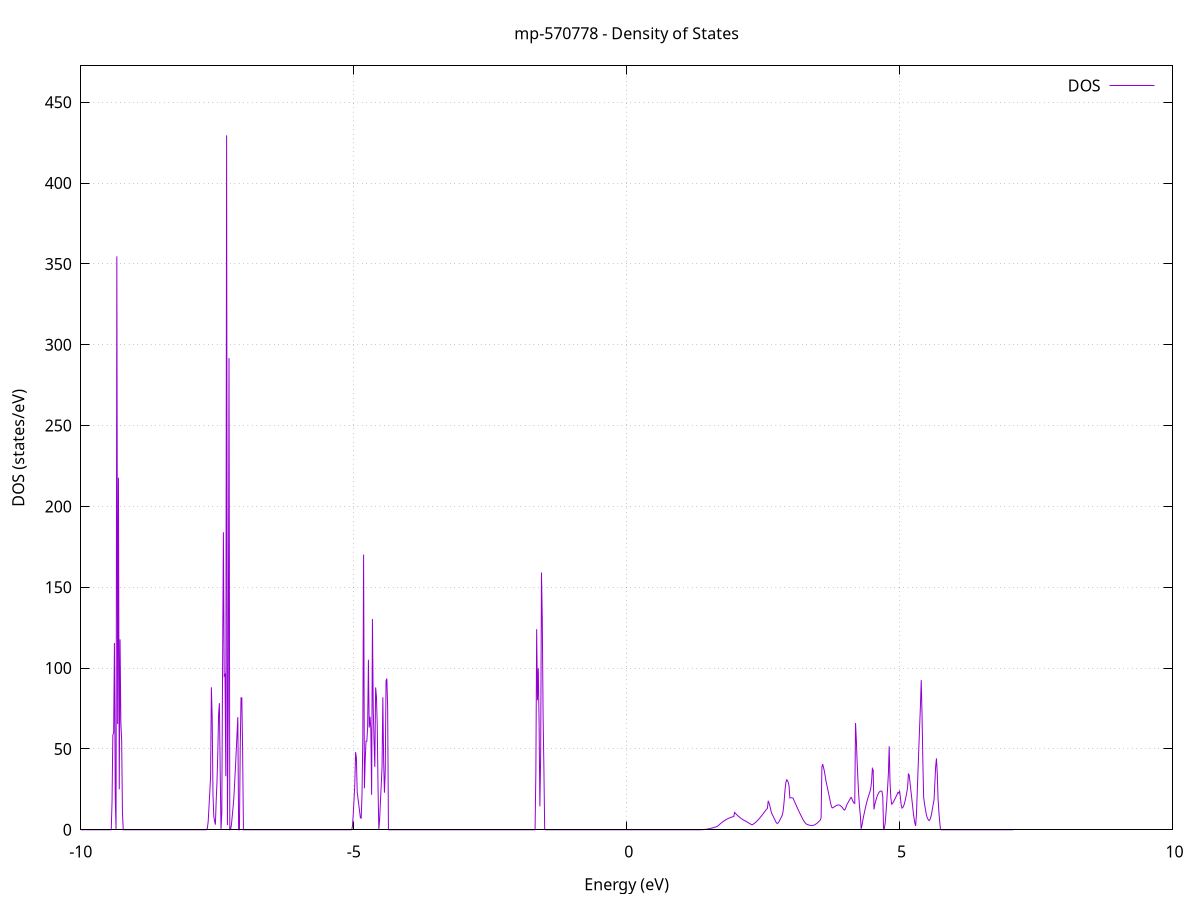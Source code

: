 set title 'mp-570778 - Density of States'
set xlabel 'Energy (eV)'
set ylabel 'DOS (states/eV)'
set grid
set xrange [-10:10]
set yrange [0:472.483]
set xzeroaxis lt -1
set terminal png size 800,600
set output 'mp-570778_dos_gnuplot.png'
plot '-' using 1:2 with lines title 'DOS'
-22.270700 0.000000
-22.256000 0.000000
-22.241400 0.000000
-22.226700 0.000000
-22.212000 0.000000
-22.197300 0.000000
-22.182700 0.000000
-22.168000 0.000000
-22.153300 0.000000
-22.138600 0.000000
-22.123900 0.000000
-22.109300 0.000000
-22.094600 0.000000
-22.079900 0.000000
-22.065200 0.000000
-22.050600 0.000000
-22.035900 0.000000
-22.021200 0.000000
-22.006500 0.000000
-21.991800 0.000000
-21.977200 0.000000
-21.962500 0.000000
-21.947800 0.000000
-21.933100 0.000000
-21.918500 0.000000
-21.903800 0.000000
-21.889100 0.000000
-21.874400 0.000000
-21.859700 0.000000
-21.845100 0.000000
-21.830400 0.000000
-21.815700 0.000000
-21.801000 0.000000
-21.786400 0.000000
-21.771700 0.000000
-21.757000 0.000000
-21.742300 0.000000
-21.727600 0.000000
-21.713000 0.000000
-21.698300 0.000000
-21.683600 0.000000
-21.668900 0.000000
-21.654300 0.000000
-21.639600 0.000000
-21.624900 0.000000
-21.610200 0.000000
-21.595500 0.000000
-21.580900 0.000000
-21.566200 0.000000
-21.551500 0.000000
-21.536800 0.000000
-21.522200 0.000000
-21.507500 0.000000
-21.492800 0.000000
-21.478100 0.000000
-21.463400 0.000000
-21.448800 0.000000
-21.434100 0.000000
-21.419400 0.000000
-21.404700 0.000000
-21.390100 0.000000
-21.375400 0.000000
-21.360700 0.000000
-21.346000 0.000000
-21.331300 0.000000
-21.316700 0.000000
-21.302000 0.000000
-21.287300 0.000000
-21.272600 0.000000
-21.258000 0.000000
-21.243300 0.000000
-21.228600 0.000000
-21.213900 0.000000
-21.199200 0.000000
-21.184600 0.000000
-21.169900 0.000000
-21.155200 0.000000
-21.140500 0.000000
-21.125900 0.000000
-21.111200 0.000000
-21.096500 0.000000
-21.081800 0.000000
-21.067100 0.000000
-21.052500 0.000000
-21.037800 0.000000
-21.023100 0.000000
-21.008400 0.000000
-20.993800 0.000000
-20.979100 0.000000
-20.964400 0.000000
-20.949700 0.000000
-20.935000 2.408200
-20.920400 315.990800
-20.905700 2.326400
-20.891000 109.836300
-20.876300 533.046800
-20.861600 0.000000
-20.847000 0.000000
-20.832300 0.000000
-20.817600 0.000000
-20.802900 0.000000
-20.788300 0.000000
-20.773600 0.000000
-20.758900 0.000000
-20.744200 0.000000
-20.729500 0.000000
-20.714900 0.000000
-20.700200 0.000000
-20.685500 0.000000
-20.670800 0.000000
-20.656200 0.000000
-20.641500 0.000000
-20.626800 0.000000
-20.612100 0.000000
-20.597400 0.000000
-20.582800 0.000000
-20.568100 0.000000
-20.553400 0.000000
-20.538700 0.000000
-20.524100 0.000000
-20.509400 0.000000
-20.494700 0.000000
-20.480000 0.000000
-20.465300 0.000000
-20.450700 0.000000
-20.436000 0.000000
-20.421300 0.000000
-20.406600 0.000000
-20.392000 0.000000
-20.377300 0.000000
-20.362600 0.000000
-20.347900 0.000000
-20.333200 0.000000
-20.318600 0.000000
-20.303900 0.000000
-20.289200 0.000000
-20.274500 0.000000
-20.259900 0.000000
-20.245200 0.000000
-20.230500 0.000000
-20.215800 0.000000
-20.201100 0.000000
-20.186500 0.000000
-20.171800 0.000000
-20.157100 0.000000
-20.142400 0.000000
-20.127800 0.000000
-20.113100 0.000000
-20.098400 0.000000
-20.083700 0.000000
-20.069000 0.000000
-20.054400 0.000000
-20.039700 0.000000
-20.025000 0.000000
-20.010300 0.000000
-19.995700 0.000000
-19.981000 0.000000
-19.966300 0.000000
-19.951600 0.000000
-19.936900 0.000000
-19.922300 0.000000
-19.907600 0.000000
-19.892900 0.000000
-19.878200 0.000000
-19.863600 0.000000
-19.848900 0.000000
-19.834200 0.000000
-19.819500 0.000000
-19.804800 0.000000
-19.790200 0.000000
-19.775500 0.000000
-19.760800 0.000000
-19.746100 0.000000
-19.731500 0.000000
-19.716800 0.000000
-19.702100 0.000000
-19.687400 0.000000
-19.672700 0.000000
-19.658100 0.000000
-19.643400 0.000000
-19.628700 0.000000
-19.614000 0.000000
-19.599400 0.000000
-19.584700 0.000000
-19.570000 0.000000
-19.555300 0.000000
-19.540600 0.000000
-19.526000 0.000000
-19.511300 0.000000
-19.496600 0.000000
-19.481900 0.000000
-19.467300 0.000000
-19.452600 0.000000
-19.437900 0.000000
-19.423200 0.000000
-19.408500 0.000000
-19.393900 0.000000
-19.379200 0.000000
-19.364500 0.000000
-19.349800 0.000000
-19.335200 0.000000
-19.320500 0.000000
-19.305800 0.000000
-19.291100 0.000000
-19.276400 0.000000
-19.261800 0.000000
-19.247100 0.000000
-19.232400 0.000000
-19.217700 0.000000
-19.203100 0.000000
-19.188400 0.000000
-19.173700 0.000000
-19.159000 0.000000
-19.144300 0.000000
-19.129700 0.000000
-19.115000 0.000000
-19.100300 0.000000
-19.085600 0.000000
-19.071000 0.000000
-19.056300 0.000000
-19.041600 0.000000
-19.026900 0.000000
-19.012200 0.000000
-18.997600 0.000000
-18.982900 0.000000
-18.968200 0.000000
-18.953500 0.000000
-18.938900 0.000000
-18.924200 0.000000
-18.909500 0.000000
-18.894800 0.000000
-18.880100 0.000000
-18.865500 0.000000
-18.850800 0.000000
-18.836100 0.000000
-18.821400 0.000000
-18.806800 0.000000
-18.792100 0.000000
-18.777400 0.000000
-18.762700 0.000000
-18.748000 0.000000
-18.733400 0.000000
-18.718700 0.000000
-18.704000 0.000000
-18.689300 0.000000
-18.674600 0.000000
-18.660000 0.000000
-18.645300 0.000000
-18.630600 0.000000
-18.615900 0.000000
-18.601300 0.000000
-18.586600 0.000000
-18.571900 0.000000
-18.557200 0.000000
-18.542500 0.000000
-18.527900 0.000000
-18.513200 0.000000
-18.498500 0.000000
-18.483800 0.000000
-18.469200 0.000000
-18.454500 0.000000
-18.439800 0.000000
-18.425100 0.000000
-18.410400 0.000000
-18.395800 0.000000
-18.381100 0.000000
-18.366400 0.000000
-18.351700 0.000000
-18.337100 0.000000
-18.322400 0.000000
-18.307700 0.000000
-18.293000 0.000000
-18.278300 0.000000
-18.263700 0.000000
-18.249000 0.000000
-18.234300 0.000000
-18.219600 0.000000
-18.205000 0.000000
-18.190300 0.000000
-18.175600 0.000000
-18.160900 0.000000
-18.146200 0.000000
-18.131600 0.000000
-18.116900 0.000000
-18.102200 0.000000
-18.087500 0.000000
-18.072900 0.000000
-18.058200 0.000000
-18.043500 0.000000
-18.028800 0.000000
-18.014100 0.000000
-17.999500 0.000000
-17.984800 0.000000
-17.970100 0.000000
-17.955400 0.000000
-17.940800 0.000000
-17.926100 0.000000
-17.911400 0.000000
-17.896700 0.000000
-17.882000 0.000000
-17.867400 0.000000
-17.852700 0.000000
-17.838000 0.000000
-17.823300 0.000000
-17.808700 0.000000
-17.794000 0.000000
-17.779300 0.000000
-17.764600 0.000000
-17.749900 0.000000
-17.735300 0.000000
-17.720600 0.000000
-17.705900 0.000000
-17.691200 0.000000
-17.676600 0.000000
-17.661900 0.000000
-17.647200 0.000000
-17.632500 0.000000
-17.617800 0.000000
-17.603200 0.000000
-17.588500 0.000000
-17.573800 0.000000
-17.559100 0.000000
-17.544500 0.000000
-17.529800 0.000000
-17.515100 0.000000
-17.500400 0.000000
-17.485700 0.000000
-17.471100 0.000000
-17.456400 0.000000
-17.441700 0.000000
-17.427000 0.000000
-17.412400 0.000000
-17.397700 0.000000
-17.383000 0.000000
-17.368300 0.000000
-17.353600 0.000000
-17.339000 0.000000
-17.324300 0.000000
-17.309600 0.000000
-17.294900 0.000000
-17.280300 0.000000
-17.265600 0.000000
-17.250900 0.000000
-17.236200 0.000000
-17.221500 0.000000
-17.206900 0.000000
-17.192200 0.000000
-17.177500 0.000000
-17.162800 0.000000
-17.148200 0.000000
-17.133500 0.000000
-17.118800 0.000000
-17.104100 0.000000
-17.089400 0.000000
-17.074800 0.000000
-17.060100 0.000000
-17.045400 0.000000
-17.030700 0.000000
-17.016100 0.000000
-17.001400 0.000000
-16.986700 0.000000
-16.972000 0.000000
-16.957300 0.000000
-16.942700 0.000000
-16.928000 0.000000
-16.913300 0.000000
-16.898600 0.000000
-16.884000 0.000000
-16.869300 0.000000
-16.854600 0.000000
-16.839900 0.000000
-16.825200 0.000000
-16.810600 0.000000
-16.795900 0.000000
-16.781200 0.000000
-16.766500 0.000000
-16.751900 0.000000
-16.737200 0.000000
-16.722500 31.635200
-16.707800 94.542800
-16.693100 72.391500
-16.678500 14.192200
-16.663800 457.125000
-16.649100 0.000000
-16.634400 3.523700
-16.619800 166.554900
-16.605100 88.564200
-16.590400 10.032500
-16.575700 0.000000
-16.561000 0.000000
-16.546400 0.000000
-16.531700 0.000000
-16.517000 0.000000
-16.502300 0.000000
-16.487600 0.000000
-16.473000 0.000000
-16.458300 0.000000
-16.443600 0.000000
-16.428900 0.000000
-16.414300 0.000000
-16.399600 0.000000
-16.384900 0.000000
-16.370200 0.000000
-16.355500 0.000000
-16.340900 0.000000
-16.326200 0.000000
-16.311500 0.000000
-16.296800 0.000000
-16.282200 0.000000
-16.267500 0.000000
-16.252800 0.000000
-16.238100 0.000000
-16.223400 0.000000
-16.208800 0.000000
-16.194100 0.000000
-16.179400 0.000000
-16.164700 0.000000
-16.150100 0.000000
-16.135400 0.000000
-16.120700 0.000000
-16.106000 0.000000
-16.091300 0.000000
-16.076700 0.000000
-16.062000 0.000000
-16.047300 0.000000
-16.032600 0.000000
-16.018000 0.000000
-16.003300 0.000000
-15.988600 0.000000
-15.973900 0.000000
-15.959200 0.000000
-15.944600 0.000000
-15.929900 0.000000
-15.915200 0.000000
-15.900500 0.000000
-15.885900 0.000000
-15.871200 0.000000
-15.856500 0.000000
-15.841800 0.000000
-15.827100 0.000000
-15.812500 0.000000
-15.797800 0.000000
-15.783100 0.000000
-15.768400 0.000000
-15.753800 0.000000
-15.739100 0.000000
-15.724400 0.000000
-15.709700 0.000000
-15.695000 0.000000
-15.680400 0.000000
-15.665700 0.000000
-15.651000 0.000000
-15.636300 0.000000
-15.621700 0.000000
-15.607000 0.000000
-15.592300 0.000000
-15.577600 0.000000
-15.562900 0.000000
-15.548300 0.000000
-15.533600 0.000000
-15.518900 0.000000
-15.504200 0.000000
-15.489600 0.000000
-15.474900 0.000000
-15.460200 0.000000
-15.445500 0.000000
-15.430800 0.000000
-15.416200 0.000000
-15.401500 0.000000
-15.386800 0.000000
-15.372100 0.000000
-15.357500 0.000000
-15.342800 0.000000
-15.328100 0.000000
-15.313400 0.000000
-15.298700 0.000000
-15.284100 0.000000
-15.269400 0.000000
-15.254700 0.000000
-15.240000 0.000000
-15.225400 0.000000
-15.210700 0.000000
-15.196000 0.000000
-15.181300 0.000000
-15.166600 0.000000
-15.152000 0.000000
-15.137300 0.000000
-15.122600 0.000000
-15.107900 0.000000
-15.093300 0.000000
-15.078600 0.000000
-15.063900 0.000000
-15.049200 0.000000
-15.034500 0.000000
-15.019900 0.000000
-15.005200 0.000000
-14.990500 0.000000
-14.975800 0.000000
-14.961200 0.000000
-14.946500 0.000000
-14.931800 0.000000
-14.917100 0.000000
-14.902400 0.000000
-14.887800 0.000000
-14.873100 0.000000
-14.858400 0.000000
-14.843700 0.000000
-14.829100 0.000000
-14.814400 0.000000
-14.799700 0.000000
-14.785000 0.000000
-14.770300 0.000000
-14.755700 0.000000
-14.741000 0.000000
-14.726300 0.000000
-14.711600 0.000000
-14.697000 0.000000
-14.682300 0.000000
-14.667600 0.000000
-14.652900 0.000000
-14.638200 0.000000
-14.623600 0.000000
-14.608900 0.000000
-14.594200 0.000000
-14.579500 0.000000
-14.564900 0.000000
-14.550200 0.000000
-14.535500 0.000000
-14.520800 0.000000
-14.506100 0.000000
-14.491500 0.000000
-14.476800 0.000000
-14.462100 0.000000
-14.447400 0.000000
-14.432800 0.000000
-14.418100 0.000000
-14.403400 0.000000
-14.388700 0.000000
-14.374000 0.000000
-14.359400 0.000000
-14.344700 0.000000
-14.330000 0.000000
-14.315300 0.000000
-14.300600 0.000000
-14.286000 0.000000
-14.271300 0.000000
-14.256600 0.000000
-14.241900 0.000000
-14.227300 0.000000
-14.212600 0.000000
-14.197900 0.000000
-14.183200 0.000000
-14.168500 0.000000
-14.153900 0.000000
-14.139200 0.000000
-14.124500 0.000000
-14.109800 0.000000
-14.095200 0.000000
-14.080500 0.000000
-14.065800 0.000000
-14.051100 0.000000
-14.036400 0.000000
-14.021800 0.000000
-14.007100 0.000000
-13.992400 0.000000
-13.977700 0.000000
-13.963100 0.000000
-13.948400 0.000000
-13.933700 0.000000
-13.919000 0.000000
-13.904300 0.000000
-13.889700 0.000000
-13.875000 0.000000
-13.860300 0.000000
-13.845600 0.000000
-13.831000 0.000000
-13.816300 0.000000
-13.801600 0.000000
-13.786900 0.000000
-13.772200 0.000000
-13.757600 0.000000
-13.742900 0.000000
-13.728200 0.000000
-13.713500 0.000000
-13.698900 0.000000
-13.684200 0.000000
-13.669500 0.000000
-13.654800 0.000000
-13.640100 0.000000
-13.625500 0.000000
-13.610800 0.000000
-13.596100 0.000000
-13.581400 0.000000
-13.566800 0.000000
-13.552100 0.000000
-13.537400 0.000000
-13.522700 0.000000
-13.508000 0.000000
-13.493400 0.000000
-13.478700 0.000000
-13.464000 0.000000
-13.449300 0.000000
-13.434700 0.000000
-13.420000 0.000000
-13.405300 0.000000
-13.390600 0.000000
-13.375900 0.000000
-13.361300 0.000000
-13.346600 0.000000
-13.331900 0.000000
-13.317200 0.000000
-13.302600 0.000000
-13.287900 0.000000
-13.273200 0.000000
-13.258500 0.000000
-13.243800 0.000000
-13.229200 0.000000
-13.214500 0.000000
-13.199800 0.000000
-13.185100 0.000000
-13.170500 0.000000
-13.155800 0.000000
-13.141100 0.000000
-13.126400 0.000000
-13.111700 0.000000
-13.097100 0.000000
-13.082400 0.000000
-13.067700 0.000000
-13.053000 0.000000
-13.038400 0.000000
-13.023700 0.000000
-13.009000 0.000000
-12.994300 0.000000
-12.979600 0.000000
-12.965000 0.000000
-12.950300 0.000000
-12.935600 0.000000
-12.920900 0.000000
-12.906300 0.000000
-12.891600 0.000000
-12.876900 0.000000
-12.862200 0.000000
-12.847500 0.000000
-12.832900 0.000000
-12.818200 0.000000
-12.803500 0.000000
-12.788800 0.000000
-12.774200 0.000000
-12.759500 0.000000
-12.744800 0.000000
-12.730100 0.000000
-12.715400 0.000000
-12.700800 0.000000
-12.686100 0.000000
-12.671400 0.000000
-12.656700 0.000000
-12.642100 0.000000
-12.627400 0.000000
-12.612700 0.000000
-12.598000 0.000000
-12.583300 0.000000
-12.568700 0.000000
-12.554000 0.000000
-12.539300 0.000000
-12.524600 0.000000
-12.510000 0.000000
-12.495300 0.000000
-12.480600 0.000000
-12.465900 0.000000
-12.451200 0.000000
-12.436600 0.000000
-12.421900 0.000000
-12.407200 0.000000
-12.392500 0.000000
-12.377900 0.000000
-12.363200 0.000000
-12.348500 0.000000
-12.333800 0.000000
-12.319100 0.000000
-12.304500 0.000000
-12.289800 0.000000
-12.275100 0.000000
-12.260400 0.000000
-12.245800 0.000000
-12.231100 0.000000
-12.216400 0.000000
-12.201700 0.000000
-12.187000 0.000000
-12.172400 0.000000
-12.157700 0.000000
-12.143000 0.000000
-12.128300 0.000000
-12.113600 0.000000
-12.099000 0.000000
-12.084300 0.000000
-12.069600 0.000000
-12.054900 0.000000
-12.040300 0.000000
-12.025600 0.000000
-12.010900 0.000000
-11.996200 0.000000
-11.981500 0.000000
-11.966900 0.000000
-11.952200 0.000000
-11.937500 0.000000
-11.922800 0.000000
-11.908200 0.000000
-11.893500 0.000000
-11.878800 0.000000
-11.864100 0.000000
-11.849400 0.000000
-11.834800 0.000000
-11.820100 0.000000
-11.805400 0.000000
-11.790700 0.000000
-11.776100 0.000000
-11.761400 0.000000
-11.746700 0.000000
-11.732000 0.000000
-11.717300 0.000000
-11.702700 0.000000
-11.688000 0.000000
-11.673300 0.000000
-11.658600 0.000000
-11.644000 0.000000
-11.629300 0.000000
-11.614600 0.000000
-11.599900 0.000000
-11.585200 0.000000
-11.570600 0.000000
-11.555900 0.000000
-11.541200 0.000000
-11.526500 0.000000
-11.511900 0.000000
-11.497200 0.000000
-11.482500 0.000000
-11.467800 0.000000
-11.453100 0.000000
-11.438500 0.000000
-11.423800 0.000000
-11.409100 0.000000
-11.394400 0.000000
-11.379800 0.000000
-11.365100 0.000000
-11.350400 0.000000
-11.335700 0.000000
-11.321000 0.000000
-11.306400 0.000000
-11.291700 0.000000
-11.277000 0.000000
-11.262300 0.000000
-11.247700 0.000000
-11.233000 0.000000
-11.218300 0.000000
-11.203600 0.000000
-11.188900 0.000000
-11.174300 0.000000
-11.159600 0.000000
-11.144900 0.000000
-11.130200 0.000000
-11.115600 0.000000
-11.100900 0.000000
-11.086200 0.000000
-11.071500 0.000000
-11.056800 0.000000
-11.042200 0.000000
-11.027500 0.000000
-11.012800 0.000000
-10.998100 0.000000
-10.983500 0.000000
-10.968800 0.000000
-10.954100 0.000000
-10.939400 0.000000
-10.924700 0.000000
-10.910100 0.000000
-10.895400 0.000000
-10.880700 0.000000
-10.866000 0.000000
-10.851400 0.000000
-10.836700 0.000000
-10.822000 0.000000
-10.807300 0.000000
-10.792600 0.000000
-10.778000 0.000000
-10.763300 0.000000
-10.748600 0.000000
-10.733900 0.000000
-10.719300 0.000000
-10.704600 0.000000
-10.689900 0.000000
-10.675200 0.000000
-10.660500 0.000000
-10.645900 0.000000
-10.631200 0.000000
-10.616500 0.000000
-10.601800 0.000000
-10.587200 0.000000
-10.572500 0.000000
-10.557800 0.000000
-10.543100 0.000000
-10.528400 0.000000
-10.513800 0.000000
-10.499100 0.000000
-10.484400 0.000000
-10.469700 0.000000
-10.455100 0.000000
-10.440400 0.000000
-10.425700 0.000000
-10.411000 0.000000
-10.396300 0.000000
-10.381700 0.000000
-10.367000 0.000000
-10.352300 0.000000
-10.337600 0.000000
-10.323000 0.000000
-10.308300 0.000000
-10.293600 0.000000
-10.278900 0.000000
-10.264200 0.000000
-10.249600 0.000000
-10.234900 0.000000
-10.220200 0.000000
-10.205500 0.000000
-10.190900 0.000000
-10.176200 0.000000
-10.161500 0.000000
-10.146800 0.000000
-10.132100 0.000000
-10.117500 0.000000
-10.102800 0.000000
-10.088100 0.000000
-10.073400 0.000000
-10.058800 0.000000
-10.044100 0.000000
-10.029400 0.000000
-10.014700 0.000000
-10.000000 0.000000
-9.985400 0.000000
-9.970700 0.000000
-9.956000 0.000000
-9.941300 0.000000
-9.926600 0.000000
-9.912000 0.000000
-9.897300 0.000000
-9.882600 0.000000
-9.867900 0.000000
-9.853300 0.000000
-9.838600 0.000000
-9.823900 0.000000
-9.809200 0.000000
-9.794500 0.000000
-9.779900 0.000000
-9.765200 0.000000
-9.750500 0.000000
-9.735800 0.000000
-9.721200 0.000000
-9.706500 0.000000
-9.691800 0.000000
-9.677100 0.000000
-9.662400 0.000000
-9.647800 0.000000
-9.633100 0.000000
-9.618400 0.000000
-9.603700 0.000000
-9.589100 0.000000
-9.574400 0.000000
-9.559700 0.000000
-9.545000 0.000000
-9.530300 0.000000
-9.515700 0.000000
-9.501000 0.000000
-9.486300 0.000000
-9.471600 0.000000
-9.457000 0.000000
-9.442300 0.000000
-9.427600 17.282300
-9.412900 58.480900
-9.398200 60.020200
-9.383600 115.500400
-9.368900 20.632700
-9.354200 0.000000
-9.339500 354.662400
-9.324900 65.399300
-9.310200 217.740500
-9.295500 25.015400
-9.280800 117.761100
-9.266100 66.073500
-9.251500 55.761800
-9.236800 10.341700
-9.222100 0.000000
-9.207400 0.000000
-9.192800 0.000000
-9.178100 0.000000
-9.163400 0.000000
-9.148700 0.000000
-9.134000 0.000000
-9.119400 0.000000
-9.104700 0.000000
-9.090000 0.000000
-9.075300 0.000000
-9.060700 0.000000
-9.046000 0.000000
-9.031300 0.000000
-9.016600 0.000000
-9.001900 0.000000
-8.987300 0.000000
-8.972600 0.000000
-8.957900 0.000000
-8.943200 0.000000
-8.928600 0.000000
-8.913900 0.000000
-8.899200 0.000000
-8.884500 0.000000
-8.869800 0.000000
-8.855200 0.000000
-8.840500 0.000000
-8.825800 0.000000
-8.811100 0.000000
-8.796500 0.000000
-8.781800 0.000000
-8.767100 0.000000
-8.752400 0.000000
-8.737700 0.000000
-8.723100 0.000000
-8.708400 0.000000
-8.693700 0.000000
-8.679000 0.000000
-8.664400 0.000000
-8.649700 0.000000
-8.635000 0.000000
-8.620300 0.000000
-8.605600 0.000000
-8.591000 0.000000
-8.576300 0.000000
-8.561600 0.000000
-8.546900 0.000000
-8.532300 0.000000
-8.517600 0.000000
-8.502900 0.000000
-8.488200 0.000000
-8.473500 0.000000
-8.458900 0.000000
-8.444200 0.000000
-8.429500 0.000000
-8.414800 0.000000
-8.400200 0.000000
-8.385500 0.000000
-8.370800 0.000000
-8.356100 0.000000
-8.341400 0.000000
-8.326800 0.000000
-8.312100 0.000000
-8.297400 0.000000
-8.282700 0.000000
-8.268100 0.000000
-8.253400 0.000000
-8.238700 0.000000
-8.224000 0.000000
-8.209300 0.000000
-8.194700 0.000000
-8.180000 0.000000
-8.165300 0.000000
-8.150600 0.000000
-8.136000 0.000000
-8.121300 0.000000
-8.106600 0.000000
-8.091900 0.000000
-8.077200 0.000000
-8.062600 0.000000
-8.047900 0.000000
-8.033200 0.000000
-8.018500 0.000000
-8.003900 0.000000
-7.989200 0.000000
-7.974500 0.000000
-7.959800 0.000000
-7.945100 0.000000
-7.930500 0.000000
-7.915800 0.000000
-7.901100 0.000000
-7.886400 0.000000
-7.871800 0.000000
-7.857100 0.000000
-7.842400 0.000000
-7.827700 0.000000
-7.813000 0.000000
-7.798400 0.000000
-7.783700 0.000000
-7.769000 0.000000
-7.754300 0.000000
-7.739700 0.000000
-7.725000 0.000000
-7.710300 0.000000
-7.695600 0.000000
-7.680900 1.055900
-7.666300 5.047200
-7.651600 14.063400
-7.636900 23.245900
-7.622200 32.920300
-7.607500 88.157500
-7.592900 69.308900
-7.578200 21.750700
-7.563500 8.154400
-7.548800 5.383900
-7.534200 3.186400
-7.519500 18.022700
-7.504800 29.674300
-7.490100 47.507200
-7.475400 71.394500
-7.460800 78.310000
-7.446100 36.406700
-7.431400 0.000000
-7.416700 10.411700
-7.402100 101.940200
-7.387400 184.067700
-7.372700 95.192100
-7.358000 96.028700
-7.343300 33.135400
-7.328700 429.530300
-7.314000 2.880300
-7.299300 72.983000
-7.284600 291.764300
-7.270000 0.000000
-7.255300 0.295200
-7.240600 3.041700
-7.225900 8.301500
-7.211200 13.651800
-7.196600 19.505500
-7.181900 28.564200
-7.167200 38.512700
-7.152500 48.529900
-7.137900 59.084600
-7.123200 69.662500
-7.108500 0.000000
-7.093800 0.000000
-7.079100 50.601800
-7.064500 81.655000
-7.049800 81.569100
-7.035100 47.952400
-7.020400 0.000000
-7.005800 0.000000
-6.991100 0.000000
-6.976400 0.000000
-6.961700 0.000000
-6.947000 0.000000
-6.932400 0.000000
-6.917700 0.000000
-6.903000 0.000000
-6.888300 0.000000
-6.873700 0.000000
-6.859000 0.000000
-6.844300 0.000000
-6.829600 0.000000
-6.814900 0.000000
-6.800300 0.000000
-6.785600 0.000000
-6.770900 0.000000
-6.756200 0.000000
-6.741600 0.000000
-6.726900 0.000000
-6.712200 0.000000
-6.697500 0.000000
-6.682800 0.000000
-6.668200 0.000000
-6.653500 0.000000
-6.638800 0.000000
-6.624100 0.000000
-6.609500 0.000000
-6.594800 0.000000
-6.580100 0.000000
-6.565400 0.000000
-6.550700 0.000000
-6.536100 0.000000
-6.521400 0.000000
-6.506700 0.000000
-6.492000 0.000000
-6.477400 0.000000
-6.462700 0.000000
-6.448000 0.000000
-6.433300 0.000000
-6.418600 0.000000
-6.404000 0.000000
-6.389300 0.000000
-6.374600 0.000000
-6.359900 0.000000
-6.345300 0.000000
-6.330600 0.000000
-6.315900 0.000000
-6.301200 0.000000
-6.286500 0.000000
-6.271900 0.000000
-6.257200 0.000000
-6.242500 0.000000
-6.227800 0.000000
-6.213200 0.000000
-6.198500 0.000000
-6.183800 0.000000
-6.169100 0.000000
-6.154400 0.000000
-6.139800 0.000000
-6.125100 0.000000
-6.110400 0.000000
-6.095700 0.000000
-6.081100 0.000000
-6.066400 0.000000
-6.051700 0.000000
-6.037000 0.000000
-6.022300 0.000000
-6.007700 0.000000
-5.993000 0.000000
-5.978300 0.000000
-5.963600 0.000000
-5.949000 0.000000
-5.934300 0.000000
-5.919600 0.000000
-5.904900 0.000000
-5.890200 0.000000
-5.875600 0.000000
-5.860900 0.000000
-5.846200 0.000000
-5.831500 0.000000
-5.816900 0.000000
-5.802200 0.000000
-5.787500 0.000000
-5.772800 0.000000
-5.758100 0.000000
-5.743500 0.000000
-5.728800 0.000000
-5.714100 0.000000
-5.699400 0.000000
-5.684800 0.000000
-5.670100 0.000000
-5.655400 0.000000
-5.640700 0.000000
-5.626000 0.000000
-5.611400 0.000000
-5.596700 0.000000
-5.582000 0.000000
-5.567300 0.000000
-5.552700 0.000000
-5.538000 0.000000
-5.523300 0.000000
-5.508600 0.000000
-5.493900 0.000000
-5.479300 0.000000
-5.464600 0.000000
-5.449900 0.000000
-5.435200 0.000000
-5.420500 0.000000
-5.405900 0.000000
-5.391200 0.000000
-5.376500 0.000000
-5.361800 0.000000
-5.347200 0.000000
-5.332500 0.000000
-5.317800 0.000000
-5.303100 0.000000
-5.288400 0.000000
-5.273800 0.000000
-5.259100 0.000000
-5.244400 0.000000
-5.229700 0.000000
-5.215100 0.000000
-5.200400 0.000000
-5.185700 0.000000
-5.171000 0.000000
-5.156300 0.000000
-5.141700 0.000000
-5.127000 0.000000
-5.112300 0.000000
-5.097600 0.000000
-5.083000 0.000000
-5.068300 0.000000
-5.053600 0.000000
-5.038900 0.000000
-5.024200 1.775100
-5.009600 8.922400
-4.994900 18.415700
-4.980200 27.992500
-4.965500 48.049500
-4.950900 44.533100
-4.936200 23.275900
-4.921500 19.301500
-4.906800 15.324400
-4.892100 11.344600
-4.877500 7.362000
-4.862800 7.216300
-4.848100 22.074400
-4.833400 55.825300
-4.818800 170.259100
-4.804100 25.621500
-4.789400 43.035600
-4.774700 54.828400
-4.760000 54.794900
-4.745400 63.069600
-4.730700 105.189000
-4.716000 63.243900
-4.701300 69.931100
-4.686700 62.577400
-4.672000 21.633900
-4.657300 130.381400
-4.642600 75.396200
-4.627900 55.242400
-4.613300 38.867700
-4.598600 88.056600
-4.583900 82.433700
-4.569200 65.190600
-4.554600 25.656800
-4.539900 0.000000
-4.525200 6.621200
-4.510500 17.313100
-4.495800 27.963000
-4.481200 38.571100
-4.466500 81.964700
-4.451800 42.559900
-4.437100 22.932200
-4.422500 35.346100
-4.407800 92.156100
-4.393100 93.527400
-4.378400 75.683900
-4.363700 0.000000
-4.349100 0.000000
-4.334400 0.000000
-4.319700 0.000000
-4.305000 0.000000
-4.290400 0.000000
-4.275700 0.000000
-4.261000 0.000000
-4.246300 0.000000
-4.231600 0.000000
-4.217000 0.000000
-4.202300 0.000000
-4.187600 0.000000
-4.172900 0.000000
-4.158300 0.000000
-4.143600 0.000000
-4.128900 0.000000
-4.114200 0.000000
-4.099500 0.000000
-4.084900 0.000000
-4.070200 0.000000
-4.055500 0.000000
-4.040800 0.000000
-4.026200 0.000000
-4.011500 0.000000
-3.996800 0.000000
-3.982100 0.000000
-3.967400 0.000000
-3.952800 0.000000
-3.938100 0.000000
-3.923400 0.000000
-3.908700 0.000000
-3.894100 0.000000
-3.879400 0.000000
-3.864700 0.000000
-3.850000 0.000000
-3.835300 0.000000
-3.820700 0.000000
-3.806000 0.000000
-3.791300 0.000000
-3.776600 0.000000
-3.762000 0.000000
-3.747300 0.000000
-3.732600 0.000000
-3.717900 0.000000
-3.703200 0.000000
-3.688600 0.000000
-3.673900 0.000000
-3.659200 0.000000
-3.644500 0.000000
-3.629900 0.000000
-3.615200 0.000000
-3.600500 0.000000
-3.585800 0.000000
-3.571100 0.000000
-3.556500 0.000000
-3.541800 0.000000
-3.527100 0.000000
-3.512400 0.000000
-3.497800 0.000000
-3.483100 0.000000
-3.468400 0.000000
-3.453700 0.000000
-3.439000 0.000000
-3.424400 0.000000
-3.409700 0.000000
-3.395000 0.000000
-3.380300 0.000000
-3.365700 0.000000
-3.351000 0.000000
-3.336300 0.000000
-3.321600 0.000000
-3.306900 0.000000
-3.292300 0.000000
-3.277600 0.000000
-3.262900 0.000000
-3.248200 0.000000
-3.233500 0.000000
-3.218900 0.000000
-3.204200 0.000000
-3.189500 0.000000
-3.174800 0.000000
-3.160200 0.000000
-3.145500 0.000000
-3.130800 0.000000
-3.116100 0.000000
-3.101400 0.000000
-3.086800 0.000000
-3.072100 0.000000
-3.057400 0.000000
-3.042700 0.000000
-3.028100 0.000000
-3.013400 0.000000
-2.998700 0.000000
-2.984000 0.000000
-2.969300 0.000000
-2.954700 0.000000
-2.940000 0.000000
-2.925300 0.000000
-2.910600 0.000000
-2.896000 0.000000
-2.881300 0.000000
-2.866600 0.000000
-2.851900 0.000000
-2.837200 0.000000
-2.822600 0.000000
-2.807900 0.000000
-2.793200 0.000000
-2.778500 0.000000
-2.763900 0.000000
-2.749200 0.000000
-2.734500 0.000000
-2.719800 0.000000
-2.705100 0.000000
-2.690500 0.000000
-2.675800 0.000000
-2.661100 0.000000
-2.646400 0.000000
-2.631800 0.000000
-2.617100 0.000000
-2.602400 0.000000
-2.587700 0.000000
-2.573000 0.000000
-2.558400 0.000000
-2.543700 0.000000
-2.529000 0.000000
-2.514300 0.000000
-2.499700 0.000000
-2.485000 0.000000
-2.470300 0.000000
-2.455600 0.000000
-2.440900 0.000000
-2.426300 0.000000
-2.411600 0.000000
-2.396900 0.000000
-2.382200 0.000000
-2.367600 0.000000
-2.352900 0.000000
-2.338200 0.000000
-2.323500 0.000000
-2.308800 0.000000
-2.294200 0.000000
-2.279500 0.000000
-2.264800 0.000000
-2.250100 0.000000
-2.235500 0.000000
-2.220800 0.000000
-2.206100 0.000000
-2.191400 0.000000
-2.176700 0.000000
-2.162100 0.000000
-2.147400 0.000000
-2.132700 0.000000
-2.118000 0.000000
-2.103400 0.000000
-2.088700 0.000000
-2.074000 0.000000
-2.059300 0.000000
-2.044600 0.000000
-2.030000 0.000000
-2.015300 0.000000
-2.000600 0.000000
-1.985900 0.000000
-1.971300 0.000000
-1.956600 0.000000
-1.941900 0.000000
-1.927200 0.000000
-1.912500 0.000000
-1.897900 0.000000
-1.883200 0.000000
-1.868500 0.000000
-1.853800 0.000000
-1.839200 0.000000
-1.824500 0.000000
-1.809800 0.000000
-1.795100 0.000000
-1.780400 0.000000
-1.765800 0.000000
-1.751100 0.000000
-1.736400 0.000000
-1.721700 0.000000
-1.707100 0.000000
-1.692400 0.000000
-1.677700 0.000000
-1.663000 35.948900
-1.648300 124.077800
-1.633700 80.114500
-1.619000 99.855200
-1.604300 67.101800
-1.589600 14.504100
-1.575000 46.371000
-1.560300 159.167300
-1.545600 130.699200
-1.530900 71.174300
-1.516200 38.641900
-1.501600 0.562400
-1.486900 0.000000
-1.472200 0.000000
-1.457500 0.000000
-1.442900 0.000000
-1.428200 0.000000
-1.413500 0.000000
-1.398800 0.000000
-1.384100 0.000000
-1.369500 0.000000
-1.354800 0.000000
-1.340100 0.000000
-1.325400 0.000000
-1.310800 0.000000
-1.296100 0.000000
-1.281400 0.000000
-1.266700 0.000000
-1.252000 0.000000
-1.237400 0.000000
-1.222700 0.000000
-1.208000 0.000000
-1.193300 0.000000
-1.178700 0.000000
-1.164000 0.000000
-1.149300 0.000000
-1.134600 0.000000
-1.119900 0.000000
-1.105300 0.000000
-1.090600 0.000000
-1.075900 0.000000
-1.061200 0.000000
-1.046500 0.000000
-1.031900 0.000000
-1.017200 0.000000
-1.002500 0.000000
-0.987800 0.000000
-0.973200 0.000000
-0.958500 0.000000
-0.943800 0.000000
-0.929100 0.000000
-0.914400 0.000000
-0.899800 0.000000
-0.885100 0.000000
-0.870400 0.000000
-0.855700 0.000000
-0.841100 0.000000
-0.826400 0.000000
-0.811700 0.000000
-0.797000 0.000000
-0.782300 0.000000
-0.767700 0.000000
-0.753000 0.000000
-0.738300 0.000000
-0.723600 0.000000
-0.709000 0.000000
-0.694300 0.000000
-0.679600 0.000000
-0.664900 0.000000
-0.650200 0.000000
-0.635600 0.000000
-0.620900 0.000000
-0.606200 0.000000
-0.591500 0.000000
-0.576900 0.000000
-0.562200 0.000000
-0.547500 0.000000
-0.532800 0.000000
-0.518100 0.000000
-0.503500 0.000000
-0.488800 0.000000
-0.474100 0.000000
-0.459400 0.000000
-0.444800 0.000000
-0.430100 0.000000
-0.415400 0.000000
-0.400700 0.000000
-0.386000 0.000000
-0.371400 0.000000
-0.356700 0.000000
-0.342000 0.000000
-0.327300 0.000000
-0.312700 0.000000
-0.298000 0.000000
-0.283300 0.000000
-0.268600 0.000000
-0.253900 0.000000
-0.239300 0.000000
-0.224600 0.000000
-0.209900 0.000000
-0.195200 0.000000
-0.180600 0.000000
-0.165900 0.000000
-0.151200 0.000000
-0.136500 0.000000
-0.121800 0.000000
-0.107200 0.000000
-0.092500 0.000000
-0.077800 0.000000
-0.063100 0.000000
-0.048500 0.000000
-0.033800 0.000000
-0.019100 0.000000
-0.004400 0.000000
0.010300 0.000000
0.024900 0.000000
0.039600 0.000000
0.054300 0.000000
0.069000 0.000000
0.083600 0.000000
0.098300 0.000000
0.113000 0.000000
0.127700 0.000000
0.142400 0.000000
0.157000 0.000000
0.171700 0.000000
0.186400 0.000000
0.201100 0.000000
0.215700 0.000000
0.230400 0.000000
0.245100 0.000000
0.259800 0.000000
0.274500 0.000000
0.289100 0.000000
0.303800 0.000000
0.318500 0.000000
0.333200 0.000000
0.347800 0.000000
0.362500 0.000000
0.377200 0.000000
0.391900 0.000000
0.406600 0.000000
0.421200 0.000000
0.435900 0.000000
0.450600 0.000000
0.465300 0.000000
0.479900 0.000000
0.494600 0.000000
0.509300 0.000000
0.524000 0.000000
0.538700 0.000000
0.553300 0.000000
0.568000 0.000000
0.582700 0.000000
0.597400 0.000000
0.612000 0.000000
0.626700 0.000000
0.641400 0.000000
0.656100 0.000000
0.670800 0.000000
0.685400 0.000000
0.700100 0.000000
0.714800 0.000000
0.729500 0.000000
0.744100 0.000000
0.758800 0.000000
0.773500 0.000000
0.788200 0.000000
0.802900 0.000000
0.817500 0.000000
0.832200 0.000000
0.846900 0.000000
0.861600 0.000000
0.876200 0.000000
0.890900 0.000000
0.905600 0.000000
0.920300 0.000000
0.935000 0.000000
0.949600 0.000000
0.964300 0.000000
0.979000 0.000000
0.993700 0.000000
1.008300 0.000000
1.023000 0.000000
1.037700 0.000000
1.052400 0.000000
1.067100 0.000000
1.081700 0.000000
1.096400 0.000000
1.111100 0.000000
1.125800 0.000000
1.140500 0.000000
1.155100 0.000000
1.169800 0.000000
1.184500 0.000000
1.199200 0.000000
1.213800 0.000000
1.228500 0.000000
1.243200 0.000000
1.257900 0.000000
1.272600 0.000000
1.287200 0.000000
1.301900 0.000000
1.316600 0.000000
1.331300 0.001000
1.345900 0.009100
1.360600 0.025100
1.375300 0.049000
1.390000 0.080900
1.404700 0.120700
1.419300 0.168500
1.434000 0.224200
1.448700 0.287800
1.463400 0.359400
1.478000 0.438900
1.492700 0.526400
1.507400 0.621800
1.522100 0.725200
1.536800 0.836400
1.551400 0.955700
1.566100 1.082800
1.580800 1.218000
1.595500 1.361000
1.610100 1.512000
1.624800 1.671000
1.639500 1.837800
1.654200 2.012700
1.668900 2.266500
1.683500 2.735400
1.698200 3.186600
1.712900 3.619800
1.727600 4.034800
1.742200 4.431800
1.756900 4.810700
1.771600 5.171400
1.786300 5.514000
1.801000 5.838600
1.815600 6.145000
1.830300 6.433300
1.845000 6.703600
1.859700 6.955700
1.874300 7.189700
1.889000 7.405600
1.903700 7.603400
1.918400 7.783100
1.933100 7.944700
1.947700 8.088200
1.962400 8.213500
1.977100 10.734800
1.991800 10.192300
2.006400 9.672600
2.021100 9.176800
2.035800 8.705000
2.050500 8.257100
2.065200 7.833200
2.079800 7.433300
2.094500 7.057300
2.109200 6.705200
2.123900 6.377100
2.138500 6.073000
2.153200 5.792800
2.167900 5.536600
2.182600 5.304400
2.197300 5.040300
2.211900 4.720500
2.226600 4.407200
2.241300 4.100500
2.256000 3.800200
2.270600 3.506400
2.285300 3.219000
2.300000 3.043100
2.314700 3.354600
2.329400 3.713200
2.344000 4.100000
2.358700 4.515100
2.373400 4.958300
2.388100 5.429700
2.402700 5.929300
2.417400 6.457100
2.432100 7.013100
2.446800 7.597200
2.461500 8.209300
2.476100 8.839300
2.490800 9.482500
2.505500 10.139100
2.520200 10.804300
2.534800 11.452600
2.549500 12.079900
2.564200 12.686500
2.578900 13.272100
2.593600 17.898500
2.608200 16.567500
2.622900 14.855400
2.637600 12.765900
2.652300 10.549700
2.666900 9.548100
2.681600 8.542000
2.696300 7.531200
2.711000 6.515900
2.725700 5.496100
2.740300 4.471600
2.755000 3.948100
2.769700 4.047900
2.784400 4.578100
2.799000 5.525900
2.813700 6.477600
2.828400 7.433100
2.843100 8.392500
2.857800 9.866800
2.872400 13.032700
2.887100 18.349800
2.901800 24.812000
2.916500 29.143100
2.931100 30.916400
2.945800 30.602900
2.960500 29.331100
2.975200 27.117700
2.989900 19.691200
3.004500 19.757300
3.019200 19.800200
3.033900 19.721800
3.048600 19.522200
3.063200 18.378900
3.077900 17.244700
3.092600 16.125100
3.107300 15.020100
3.122000 13.929700
3.136600 12.854000
3.151300 11.792800
3.166000 10.746200
3.180700 9.714200
3.195300 8.696800
3.210000 7.694100
3.224700 6.705900
3.239400 5.829400
3.254100 5.015700
3.268700 4.384200
3.283400 3.791300
3.298100 3.451400
3.312800 3.227800
3.327500 3.042200
3.342100 2.894700
3.356800 2.785200
3.371500 2.713800
3.386200 2.680400
3.400800 2.685100
3.415500 2.727900
3.430200 2.845600
3.444900 3.069200
3.459600 3.374600
3.474200 3.720100
3.488900 4.105000
3.503600 4.529300
3.518300 4.993000
3.532900 5.495700
3.547600 6.026700
3.562300 7.408200
3.577000 38.871100
3.591700 40.604600
3.606300 38.507400
3.621000 36.515100
3.635700 33.556100
3.650400 30.449300
3.665000 28.049200
3.679700 25.784100
3.694400 23.413200
3.709100 20.958900
3.723800 18.619500
3.738400 16.226500
3.753100 14.220200
3.767800 13.505200
3.782500 13.704400
3.797100 14.056400
3.811800 14.391400
3.826500 14.709100
3.841200 15.008500
3.855900 15.237200
3.870500 15.355500
3.885200 15.354500
3.899900 15.223300
3.914600 14.961900
3.929200 14.570300
3.943900 14.048500
3.958600 13.396500
3.973300 12.614200
3.988000 12.161100
4.002600 12.655900
4.017300 13.835100
4.032000 15.345500
4.046700 16.246500
4.061300 17.146600
4.076000 18.045800
4.090700 18.944000
4.105400 19.841400
4.120100 19.892200
4.134700 18.401800
4.149400 17.305500
4.164100 16.603300
4.178800 16.289800
4.193400 66.026000
4.208100 55.318900
4.222800 41.981800
4.237500 30.646200
4.252200 21.312100
4.266800 13.979600
4.281500 8.828600
4.296200 0.583900
4.310900 2.586300
4.325500 5.640000
4.340200 8.176600
4.354900 10.587400
4.369600 12.872400
4.384300 15.031100
4.398900 17.038100
4.413600 18.880000
4.428300 20.556900
4.443000 22.068700
4.457600 23.493300
4.472300 25.628000
4.487000 29.894300
4.501700 37.855200
4.516400 36.909000
4.531000 12.579700
4.545700 15.457400
4.560400 17.552500
4.575100 19.308200
4.589700 20.784000
4.604400 21.980000
4.619100 22.896100
4.633800 23.532300
4.648500 23.888700
4.663100 23.965200
4.677800 23.761800
4.692500 20.194200
4.707200 0.022900
4.721800 1.033000
4.736500 4.187400
4.751200 10.414600
4.765900 17.724100
4.780600 25.850700
4.795200 34.778300
4.809900 51.642600
4.824600 29.623400
4.839300 20.156200
4.853900 15.864100
4.868600 16.081700
4.883300 16.981900
4.898000 17.919300
4.912700 18.893800
4.927300 19.905600
4.942000 20.954400
4.956700 22.040500
4.971400 23.163700
4.986000 22.724800
5.000700 23.804500
5.015400 19.741100
5.030100 15.291100
5.044800 13.402300
5.059400 13.832100
5.074100 14.750500
5.088800 16.157500
5.103500 18.106800
5.118100 20.536700
5.132800 23.302900
5.147500 26.405600
5.162200 34.797400
5.176900 33.630500
5.191500 29.158000
5.206200 24.664800
5.220900 20.150700
5.235600 15.615900
5.250200 11.113300
5.264900 7.297100
5.279600 4.261100
5.294300 2.375000
5.309000 9.277000
5.323600 22.977300
5.338300 36.955700
5.353000 50.746800
5.367700 64.096600
5.382300 76.536100
5.397000 92.543900
5.411700 70.974100
5.426400 42.785600
5.441100 20.140600
5.455700 16.443200
5.470400 13.204600
5.485100 10.430200
5.499800 8.119800
5.514500 6.976300
5.529100 6.033700
5.543800 5.717800
5.558500 6.362600
5.573200 7.915400
5.587800 10.036700
5.602500 13.101200
5.617200 15.919300
5.631900 18.491200
5.646600 29.114500
5.661200 39.164100
5.675900 44.145900
5.690600 34.682600
5.705300 18.884900
5.719900 11.284600
5.734600 5.110000
5.749300 0.361000
5.764000 0.000000
5.778700 0.000000
5.793300 0.000000
5.808000 0.000000
5.822700 0.000000
5.837400 0.000000
5.852000 0.000000
5.866700 0.000000
5.881400 0.000000
5.896100 0.000000
5.910800 0.000000
5.925400 0.000000
5.940100 0.000000
5.954800 0.000000
5.969500 0.000000
5.984100 0.000000
5.998800 0.000000
6.013500 0.000000
6.028200 0.000000
6.042900 0.000000
6.057500 0.000000
6.072200 0.000000
6.086900 0.000000
6.101600 0.000000
6.116200 0.000000
6.130900 0.000000
6.145600 0.000000
6.160300 0.000000
6.175000 0.000000
6.189600 0.000000
6.204300 0.000000
6.219000 0.000000
6.233700 0.000000
6.248300 0.000000
6.263000 0.000000
6.277700 0.000000
6.292400 0.000000
6.307100 0.000000
6.321700 0.000000
6.336400 0.000000
6.351100 0.000000
6.365800 0.000000
6.380400 0.000000
6.395100 0.000000
6.409800 0.000000
6.424500 0.000000
6.439200 0.000000
6.453800 0.000000
6.468500 0.000000
6.483200 0.000000
6.497900 0.000000
6.512500 0.000000
6.527200 0.000000
6.541900 0.000000
6.556600 0.000000
6.571300 0.000000
6.585900 0.000000
6.600600 0.000000
6.615300 0.000000
6.630000 0.000000
6.644600 0.000000
6.659300 0.000000
6.674000 0.000000
6.688700 0.000000
6.703400 0.000000
6.718000 0.000000
6.732700 0.000000
6.747400 0.000000
6.762100 0.000000
6.776700 0.000000
6.791400 0.000000
6.806100 0.000000
6.820800 0.000000
6.835500 0.000000
6.850100 0.000000
6.864800 0.000000
6.879500 0.000000
6.894200 0.000000
6.908800 0.000000
6.923500 0.000000
6.938200 0.000000
6.952900 0.000000
6.967600 0.000000
6.982200 0.000000
6.996900 0.000000
7.011600 0.000000
7.026300 0.000000
7.040900 0.000000
7.055600 0.000000
7.070300 0.000000
7.085000 0.000000
e
